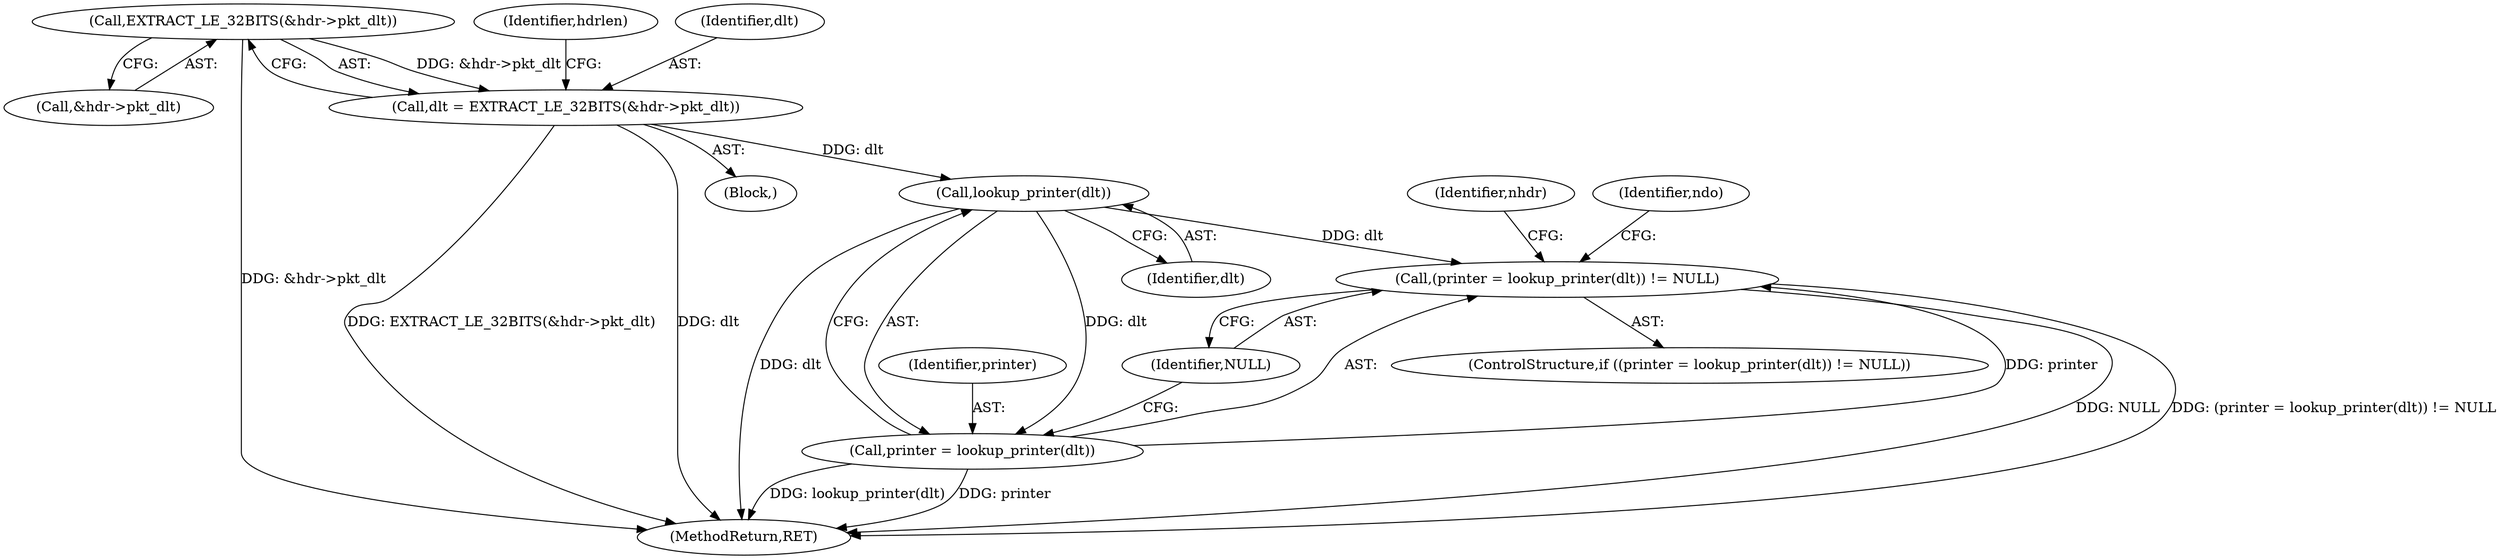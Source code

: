 digraph "0_tcpdump_ca336198e8bebccc18502de27672fdbd6eb34856@pointer" {
"1000148" [label="(Call,EXTRACT_LE_32BITS(&hdr->pkt_dlt))"];
"1000146" [label="(Call,dlt = EXTRACT_LE_32BITS(&hdr->pkt_dlt))"];
"1000225" [label="(Call,lookup_printer(dlt))"];
"1000222" [label="(Call,(printer = lookup_printer(dlt)) != NULL)"];
"1000223" [label="(Call,printer = lookup_printer(dlt))"];
"1000148" [label="(Call,EXTRACT_LE_32BITS(&hdr->pkt_dlt))"];
"1000154" [label="(Identifier,hdrlen)"];
"1000226" [label="(Identifier,dlt)"];
"1000221" [label="(ControlStructure,if ((printer = lookup_printer(dlt)) != NULL))"];
"1000149" [label="(Call,&hdr->pkt_dlt)"];
"1000146" [label="(Call,dlt = EXTRACT_LE_32BITS(&hdr->pkt_dlt))"];
"1000223" [label="(Call,printer = lookup_printer(dlt))"];
"1000276" [label="(MethodReturn,RET)"];
"1000230" [label="(Identifier,nhdr)"];
"1000255" [label="(Identifier,ndo)"];
"1000224" [label="(Identifier,printer)"];
"1000105" [label="(Block,)"];
"1000147" [label="(Identifier,dlt)"];
"1000225" [label="(Call,lookup_printer(dlt))"];
"1000227" [label="(Identifier,NULL)"];
"1000222" [label="(Call,(printer = lookup_printer(dlt)) != NULL)"];
"1000148" -> "1000146"  [label="AST: "];
"1000148" -> "1000149"  [label="CFG: "];
"1000149" -> "1000148"  [label="AST: "];
"1000146" -> "1000148"  [label="CFG: "];
"1000148" -> "1000276"  [label="DDG: &hdr->pkt_dlt"];
"1000148" -> "1000146"  [label="DDG: &hdr->pkt_dlt"];
"1000146" -> "1000105"  [label="AST: "];
"1000147" -> "1000146"  [label="AST: "];
"1000154" -> "1000146"  [label="CFG: "];
"1000146" -> "1000276"  [label="DDG: EXTRACT_LE_32BITS(&hdr->pkt_dlt)"];
"1000146" -> "1000276"  [label="DDG: dlt"];
"1000146" -> "1000225"  [label="DDG: dlt"];
"1000225" -> "1000223"  [label="AST: "];
"1000225" -> "1000226"  [label="CFG: "];
"1000226" -> "1000225"  [label="AST: "];
"1000223" -> "1000225"  [label="CFG: "];
"1000225" -> "1000276"  [label="DDG: dlt"];
"1000225" -> "1000222"  [label="DDG: dlt"];
"1000225" -> "1000223"  [label="DDG: dlt"];
"1000222" -> "1000221"  [label="AST: "];
"1000222" -> "1000227"  [label="CFG: "];
"1000223" -> "1000222"  [label="AST: "];
"1000227" -> "1000222"  [label="AST: "];
"1000230" -> "1000222"  [label="CFG: "];
"1000255" -> "1000222"  [label="CFG: "];
"1000222" -> "1000276"  [label="DDG: NULL"];
"1000222" -> "1000276"  [label="DDG: (printer = lookup_printer(dlt)) != NULL"];
"1000223" -> "1000222"  [label="DDG: printer"];
"1000224" -> "1000223"  [label="AST: "];
"1000227" -> "1000223"  [label="CFG: "];
"1000223" -> "1000276"  [label="DDG: lookup_printer(dlt)"];
"1000223" -> "1000276"  [label="DDG: printer"];
}
